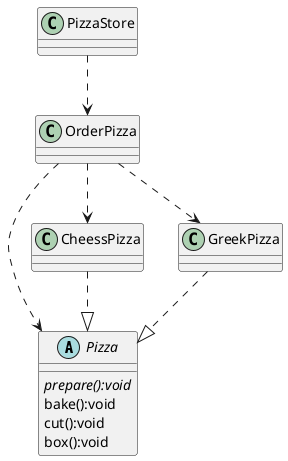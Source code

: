 @startuml
abstract class Pizza {
    {abstract} prepare():void
    bake():void
    cut():void
    box():void
}

class CheessPizza {
}

class GreekPizza {
}

OrderPizza ..> CheessPizza
OrderPizza ..> GreekPizza
OrderPizza ..> Pizza
PizzaStore ..> OrderPizza
CheessPizza ..|> Pizza
GreekPizza ..|> Pizza
@enduml

@startuml
abstract class Pizza {
    {abstract} prepare():void
    bake():void
    cut():void
    box():void
}

class CheessPizza {
}

class GreekPizza {
}

class SimpleFactory {}

OrderPizza ..> SimpleFactory
PizzaStore ..> OrderPizza
CheessPizza ..|> Pizza
GreekPizza ..|> Pizza
@enduml

